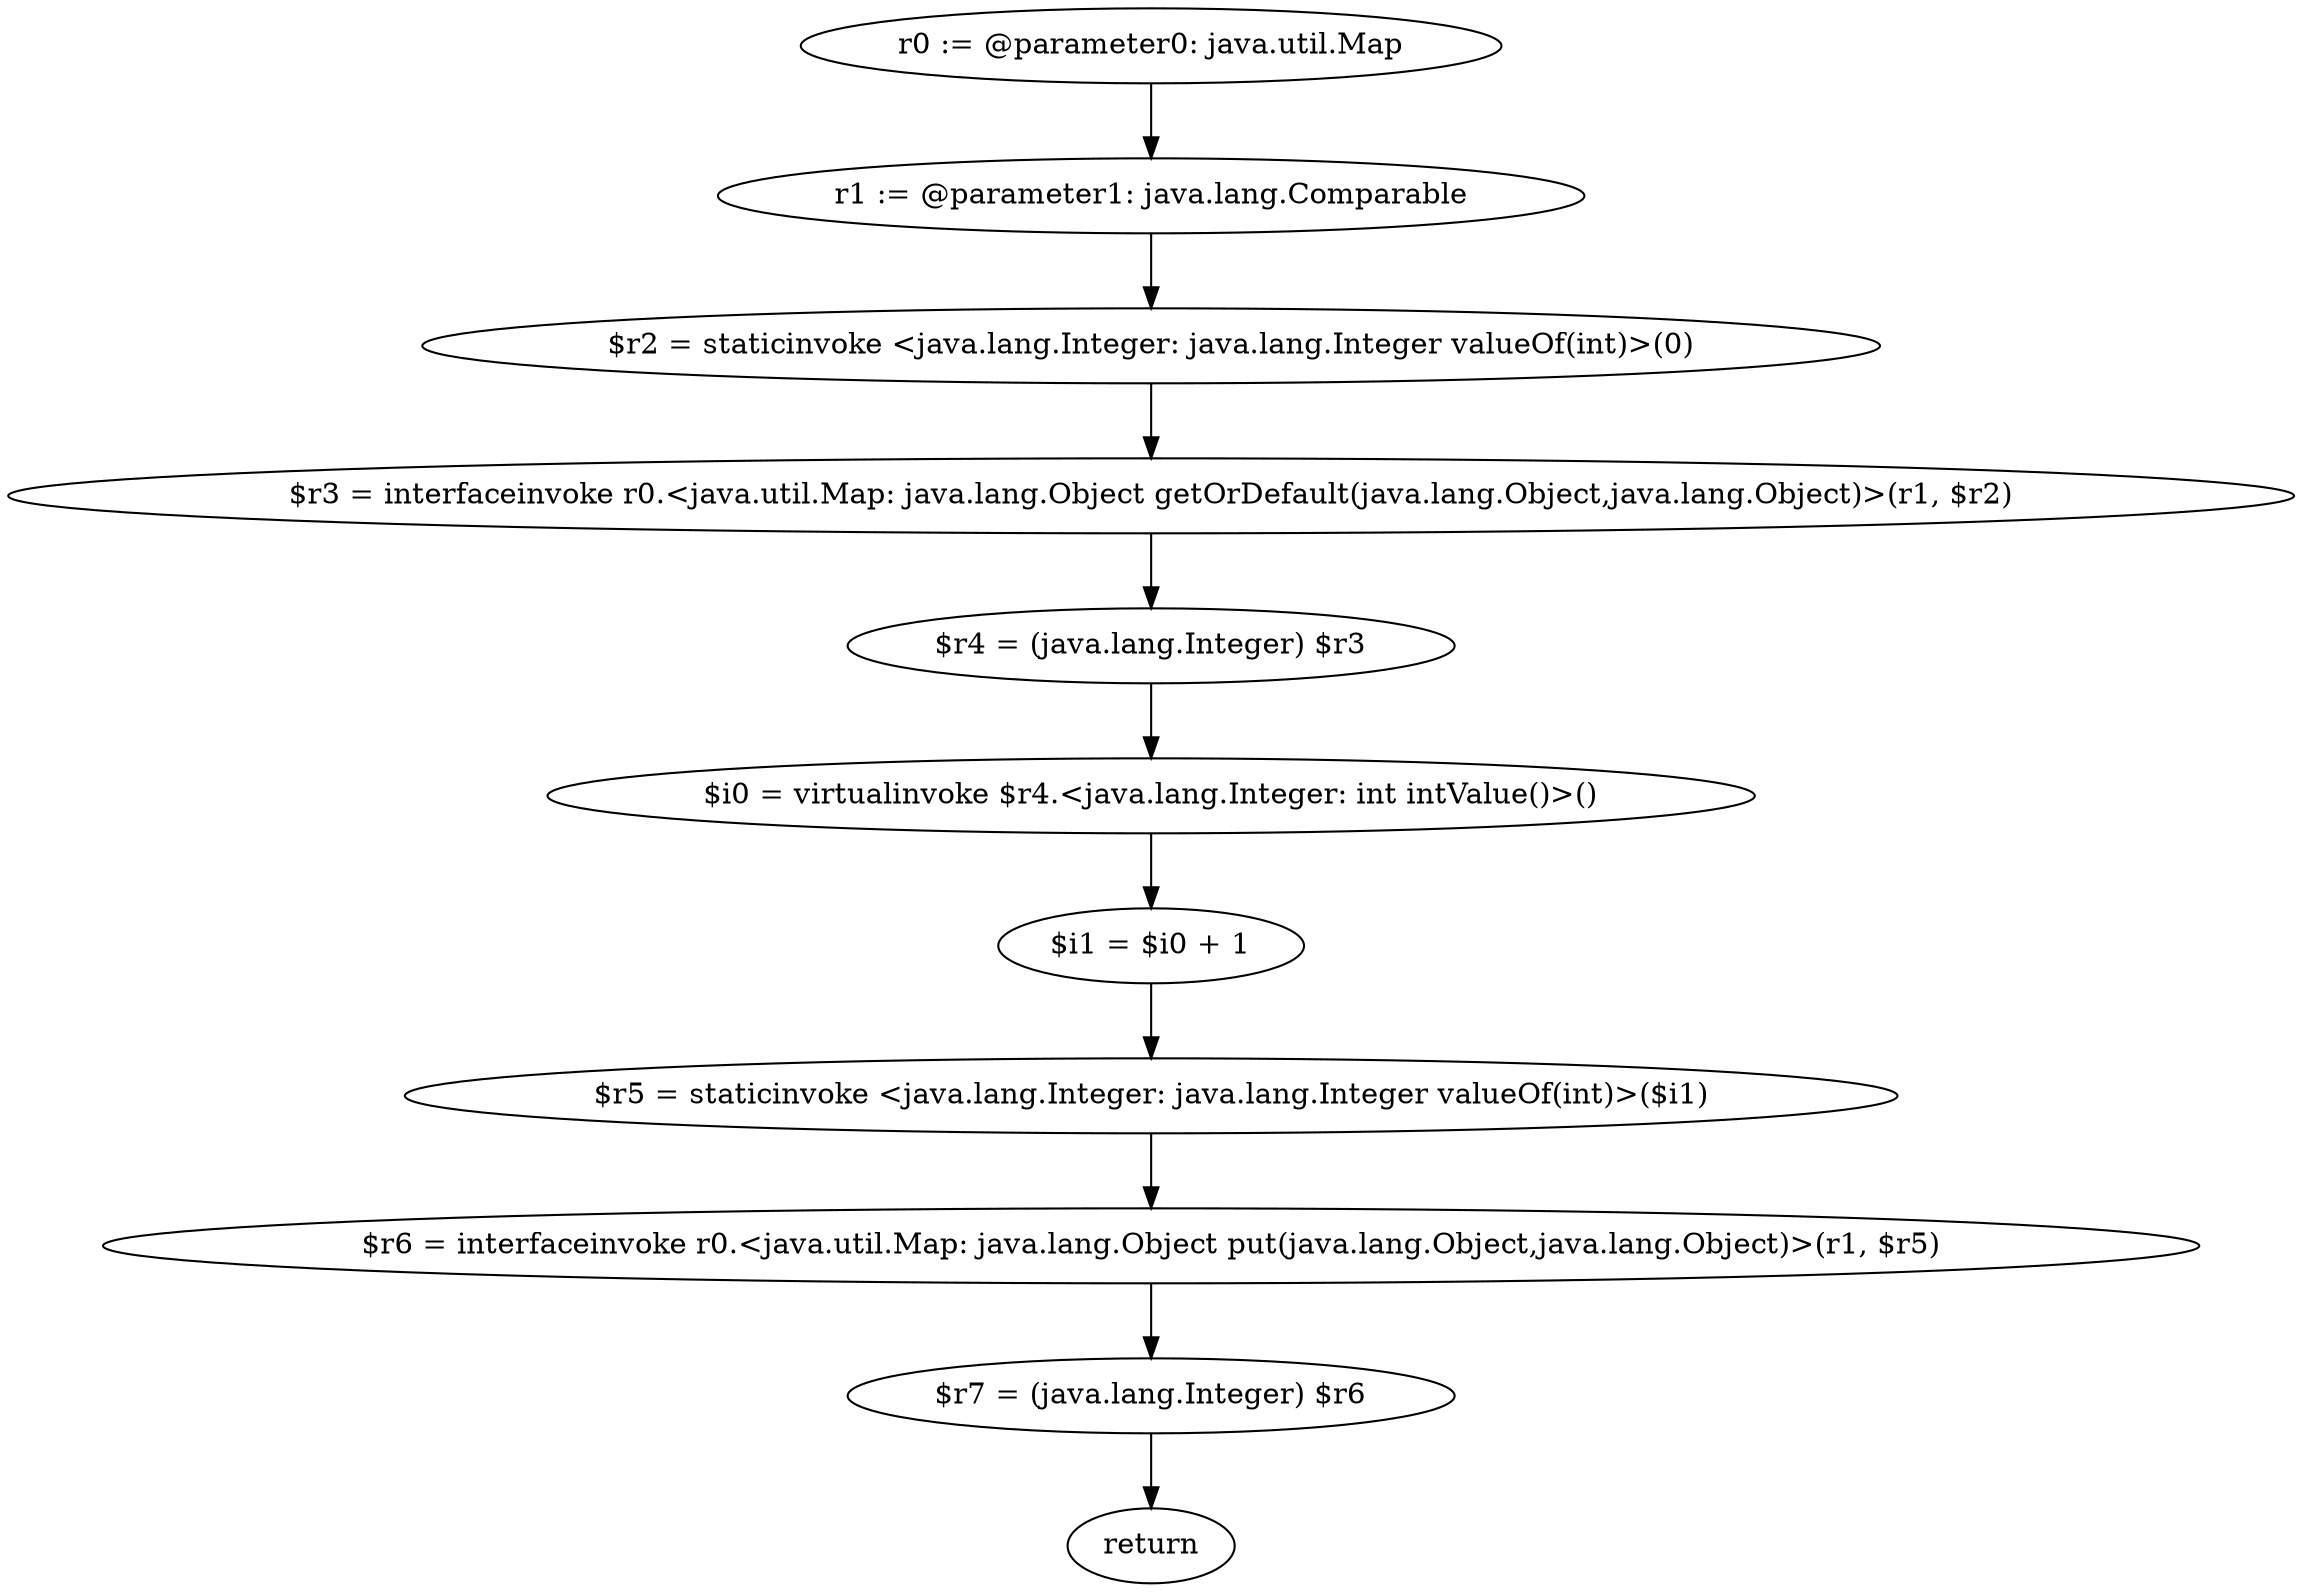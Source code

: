 digraph "unitGraph" {
    "r0 := @parameter0: java.util.Map"
    "r1 := @parameter1: java.lang.Comparable"
    "$r2 = staticinvoke <java.lang.Integer: java.lang.Integer valueOf(int)>(0)"
    "$r3 = interfaceinvoke r0.<java.util.Map: java.lang.Object getOrDefault(java.lang.Object,java.lang.Object)>(r1, $r2)"
    "$r4 = (java.lang.Integer) $r3"
    "$i0 = virtualinvoke $r4.<java.lang.Integer: int intValue()>()"
    "$i1 = $i0 + 1"
    "$r5 = staticinvoke <java.lang.Integer: java.lang.Integer valueOf(int)>($i1)"
    "$r6 = interfaceinvoke r0.<java.util.Map: java.lang.Object put(java.lang.Object,java.lang.Object)>(r1, $r5)"
    "$r7 = (java.lang.Integer) $r6"
    "return"
    "r0 := @parameter0: java.util.Map"->"r1 := @parameter1: java.lang.Comparable";
    "r1 := @parameter1: java.lang.Comparable"->"$r2 = staticinvoke <java.lang.Integer: java.lang.Integer valueOf(int)>(0)";
    "$r2 = staticinvoke <java.lang.Integer: java.lang.Integer valueOf(int)>(0)"->"$r3 = interfaceinvoke r0.<java.util.Map: java.lang.Object getOrDefault(java.lang.Object,java.lang.Object)>(r1, $r2)";
    "$r3 = interfaceinvoke r0.<java.util.Map: java.lang.Object getOrDefault(java.lang.Object,java.lang.Object)>(r1, $r2)"->"$r4 = (java.lang.Integer) $r3";
    "$r4 = (java.lang.Integer) $r3"->"$i0 = virtualinvoke $r4.<java.lang.Integer: int intValue()>()";
    "$i0 = virtualinvoke $r4.<java.lang.Integer: int intValue()>()"->"$i1 = $i0 + 1";
    "$i1 = $i0 + 1"->"$r5 = staticinvoke <java.lang.Integer: java.lang.Integer valueOf(int)>($i1)";
    "$r5 = staticinvoke <java.lang.Integer: java.lang.Integer valueOf(int)>($i1)"->"$r6 = interfaceinvoke r0.<java.util.Map: java.lang.Object put(java.lang.Object,java.lang.Object)>(r1, $r5)";
    "$r6 = interfaceinvoke r0.<java.util.Map: java.lang.Object put(java.lang.Object,java.lang.Object)>(r1, $r5)"->"$r7 = (java.lang.Integer) $r6";
    "$r7 = (java.lang.Integer) $r6"->"return";
}
